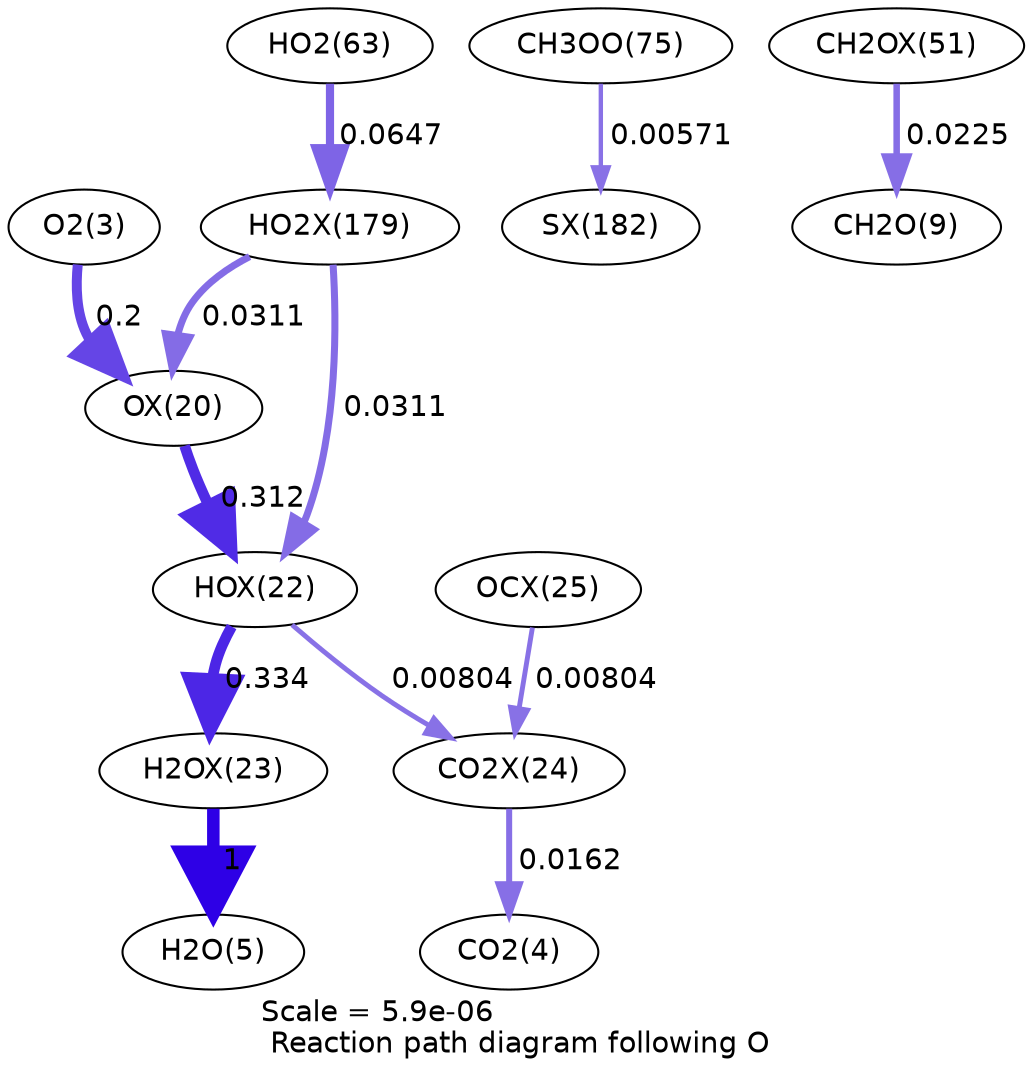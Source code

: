 digraph reaction_paths {
center=1;
s5 -> s64[fontname="Helvetica", penwidth=4.78, arrowsize=2.39, color="0.7, 0.7, 0.9"
, label=" 0.2"];
s64 -> s66[fontname="Helvetica", penwidth=5.12, arrowsize=2.56, color="0.7, 0.812, 0.9"
, label=" 0.312"];
s86 -> s64[fontname="Helvetica", penwidth=3.38, arrowsize=1.69, color="0.7, 0.531, 0.9"
, label=" 0.0311"];
s66 -> s67[fontname="Helvetica", penwidth=5.17, arrowsize=2.59, color="0.7, 0.834, 0.9"
, label=" 0.334"];
s66 -> s68[fontname="Helvetica", penwidth=2.36, arrowsize=1.18, color="0.7, 0.508, 0.9"
, label=" 0.00804"];
s86 -> s66[fontname="Helvetica", penwidth=3.38, arrowsize=1.69, color="0.7, 0.531, 0.9"
, label=" 0.0311"];
s67 -> s7[fontname="Helvetica", penwidth=6, arrowsize=3, color="0.7, 1.5, 0.9"
, label=" 1"];
s28 -> s87[fontname="Helvetica", penwidth=2.1, arrowsize=1.05, color="0.7, 0.506, 0.9"
, label=" 0.00571"];
s69 -> s68[fontname="Helvetica", penwidth=2.36, arrowsize=1.18, color="0.7, 0.508, 0.9"
, label=" 0.00804"];
s68 -> s6[fontname="Helvetica", penwidth=2.89, arrowsize=1.44, color="0.7, 0.516, 0.9"
, label=" 0.0162"];
s79 -> s11[fontname="Helvetica", penwidth=3.13, arrowsize=1.57, color="0.7, 0.522, 0.9"
, label=" 0.0225"];
s23 -> s86[fontname="Helvetica", penwidth=3.93, arrowsize=1.97, color="0.7, 0.565, 0.9"
, label=" 0.0647"];
s5 [ fontname="Helvetica", label="O2(3)"];
s6 [ fontname="Helvetica", label="CO2(4)"];
s7 [ fontname="Helvetica", label="H2O(5)"];
s11 [ fontname="Helvetica", label="CH2O(9)"];
s23 [ fontname="Helvetica", label="HO2(63)"];
s28 [ fontname="Helvetica", label="CH3OO(75)"];
s64 [ fontname="Helvetica", label="OX(20)"];
s66 [ fontname="Helvetica", label="HOX(22)"];
s67 [ fontname="Helvetica", label="H2OX(23)"];
s68 [ fontname="Helvetica", label="CO2X(24)"];
s69 [ fontname="Helvetica", label="OCX(25)"];
s79 [ fontname="Helvetica", label="CH2OX(51)"];
s86 [ fontname="Helvetica", label="HO2X(179)"];
s87 [ fontname="Helvetica", label="SX(182)"];
 label = "Scale = 5.9e-06\l Reaction path diagram following O";
 fontname = "Helvetica";
}

